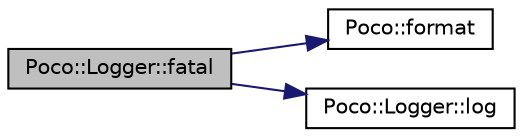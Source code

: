 digraph "Poco::Logger::fatal"
{
 // LATEX_PDF_SIZE
  edge [fontname="Helvetica",fontsize="10",labelfontname="Helvetica",labelfontsize="10"];
  node [fontname="Helvetica",fontsize="10",shape=record];
  rankdir="LR";
  Node1 [label="Poco::Logger::fatal",height=0.2,width=0.4,color="black", fillcolor="grey75", style="filled", fontcolor="black",tooltip=" "];
  Node1 -> Node2 [color="midnightblue",fontsize="10",style="solid"];
  Node2 [label="Poco::format",height=0.2,width=0.4,color="black", fillcolor="white", style="filled",URL="$namespacePoco.html#acde2b5aff4f0d67961e2eeb394542bb0",tooltip=" "];
  Node1 -> Node3 [color="midnightblue",fontsize="10",style="solid"];
  Node3 [label="Poco::Logger::log",height=0.2,width=0.4,color="black", fillcolor="white", style="filled",URL="$classPoco_1_1Logger.html#a31f0e70766c672053d1f31022e0cf668",tooltip=" "];
}
